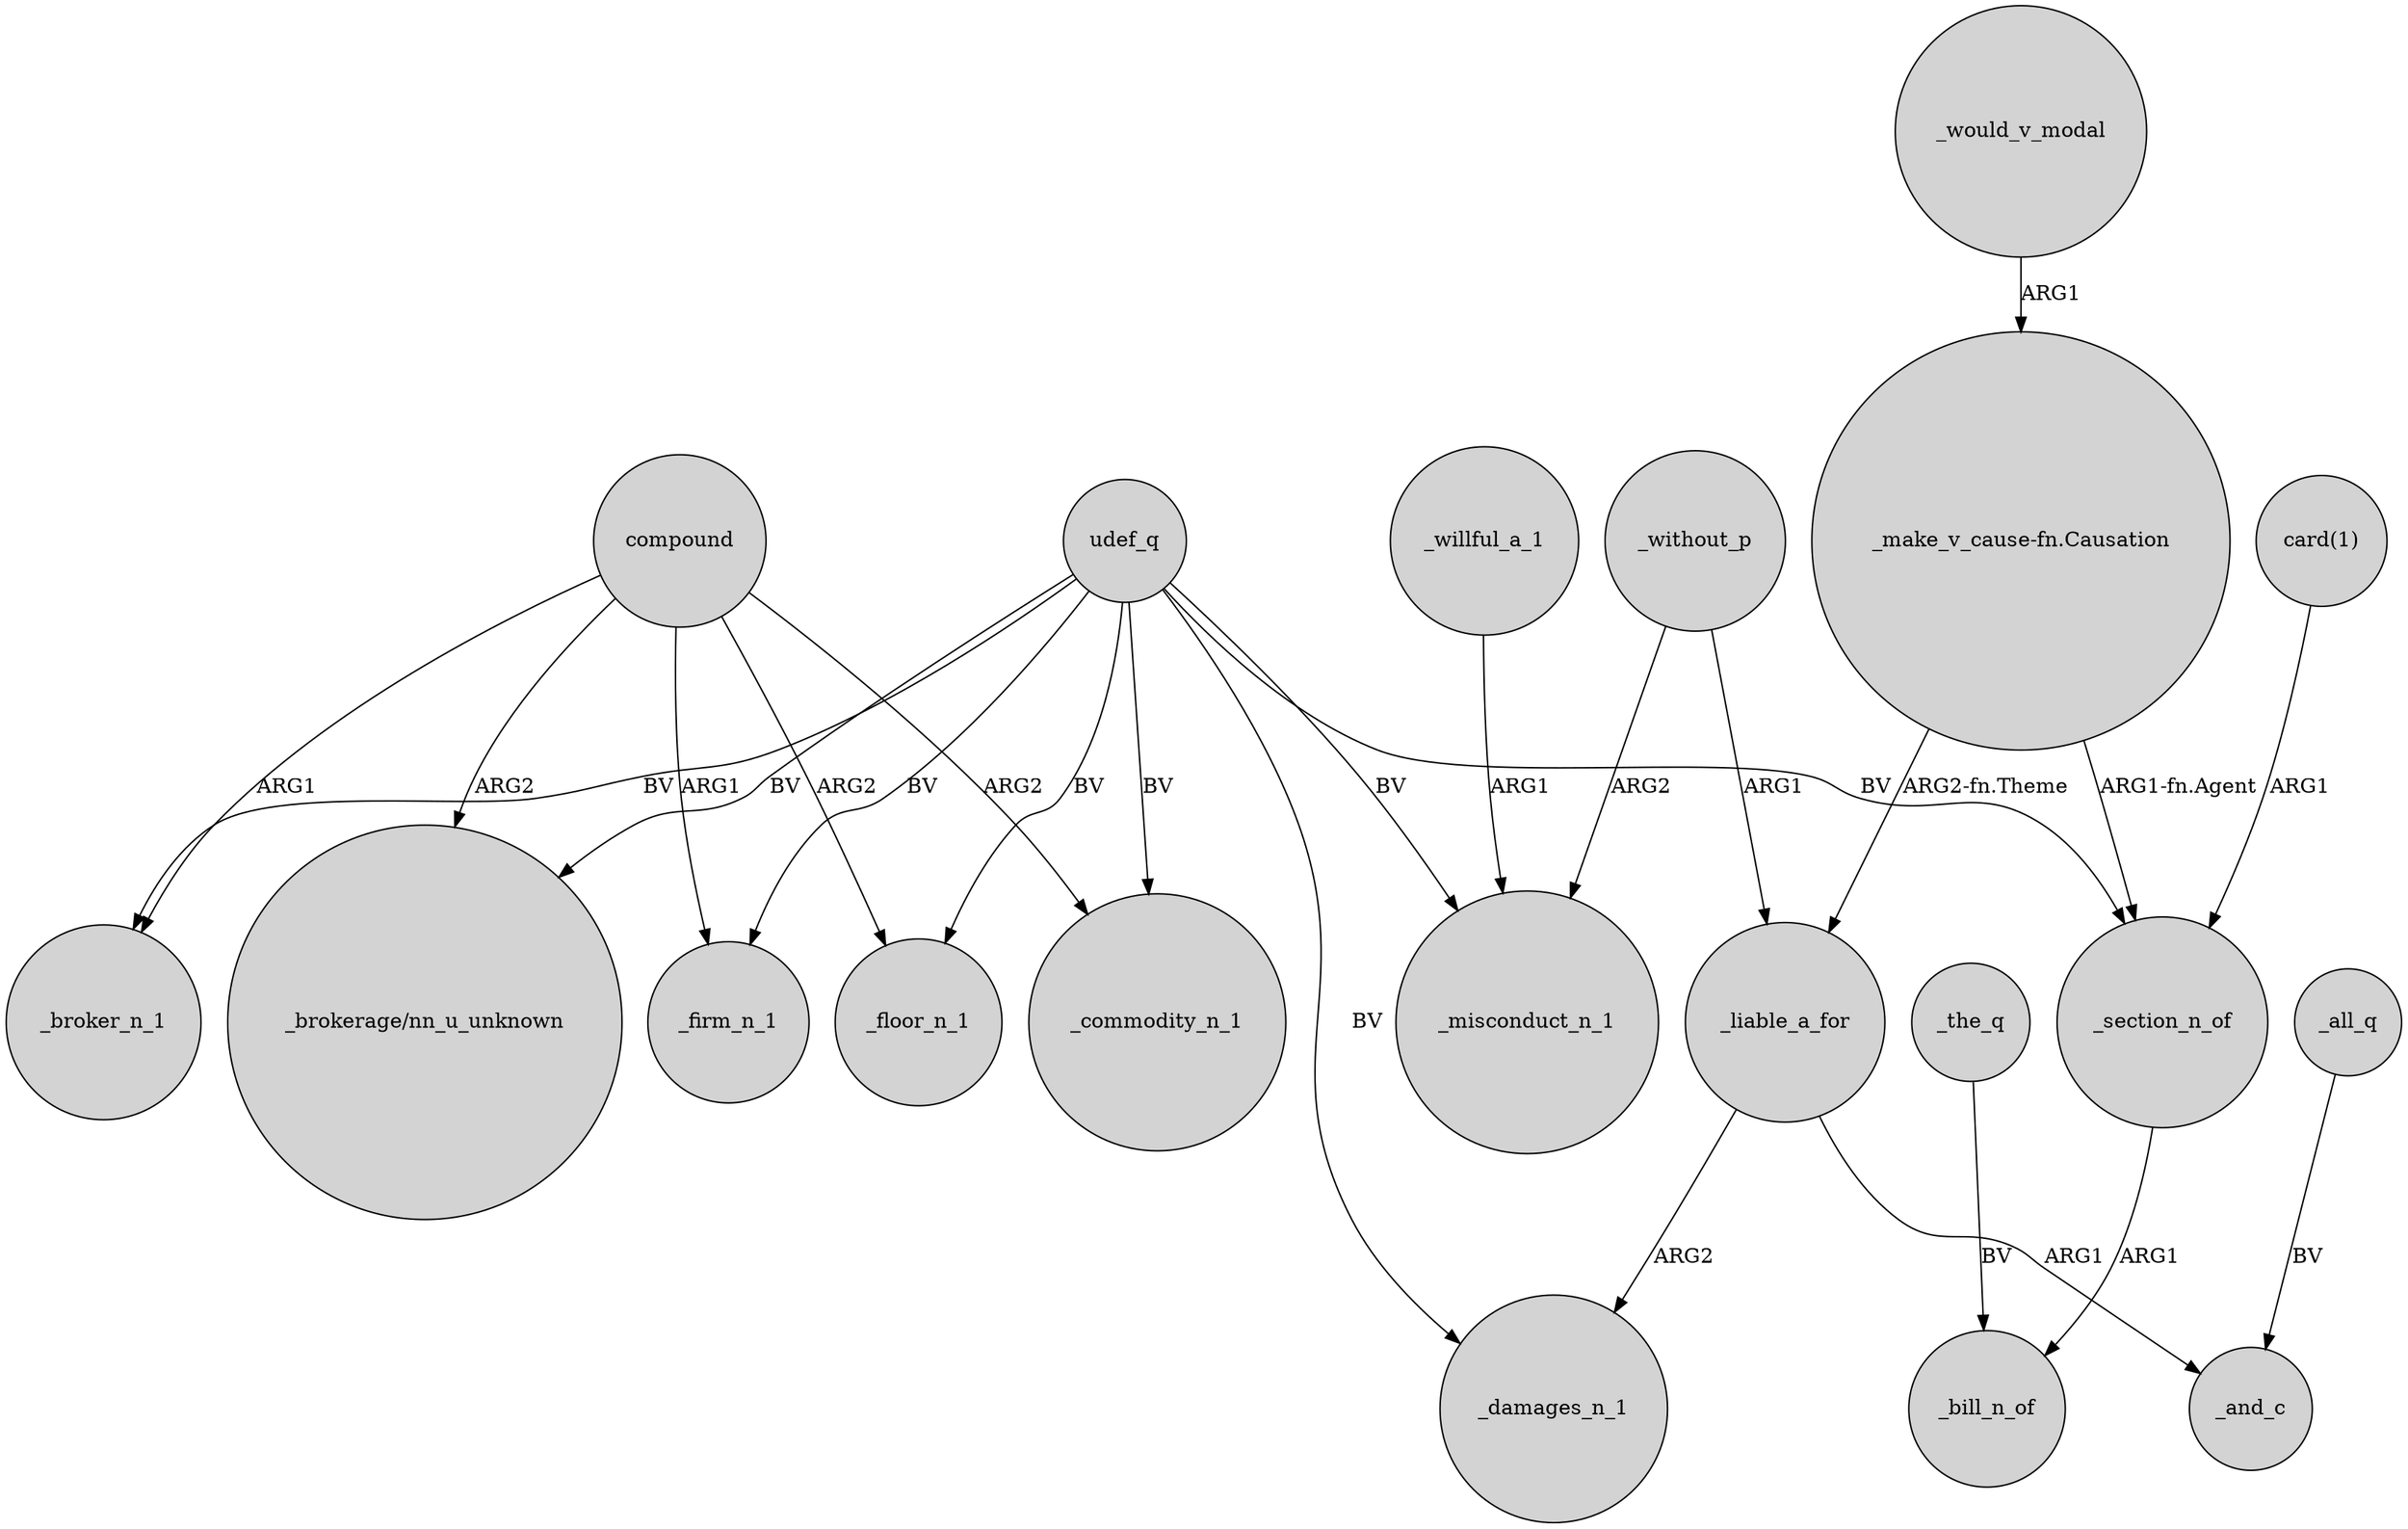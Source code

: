 digraph {
	node [shape=circle style=filled]
	_the_q -> _bill_n_of [label=BV]
	_liable_a_for -> _and_c [label=ARG1]
	udef_q -> _commodity_n_1 [label=BV]
	"card(1)" -> _section_n_of [label=ARG1]
	compound -> _floor_n_1 [label=ARG2]
	udef_q -> _firm_n_1 [label=BV]
	_without_p -> _liable_a_for [label=ARG1]
	compound -> _commodity_n_1 [label=ARG2]
	udef_q -> _damages_n_1 [label=BV]
	_all_q -> _and_c [label=BV]
	compound -> "_brokerage/nn_u_unknown" [label=ARG2]
	udef_q -> _misconduct_n_1 [label=BV]
	_without_p -> _misconduct_n_1 [label=ARG2]
	udef_q -> "_brokerage/nn_u_unknown" [label=BV]
	"_make_v_cause-fn.Causation" -> _section_n_of [label="ARG1-fn.Agent"]
	compound -> _broker_n_1 [label=ARG1]
	_section_n_of -> _bill_n_of [label=ARG1]
	_would_v_modal -> "_make_v_cause-fn.Causation" [label=ARG1]
	_willful_a_1 -> _misconduct_n_1 [label=ARG1]
	compound -> _firm_n_1 [label=ARG1]
	udef_q -> _floor_n_1 [label=BV]
	_liable_a_for -> _damages_n_1 [label=ARG2]
	"_make_v_cause-fn.Causation" -> _liable_a_for [label="ARG2-fn.Theme"]
	udef_q -> _broker_n_1 [label=BV]
	udef_q -> _section_n_of [label=BV]
}

